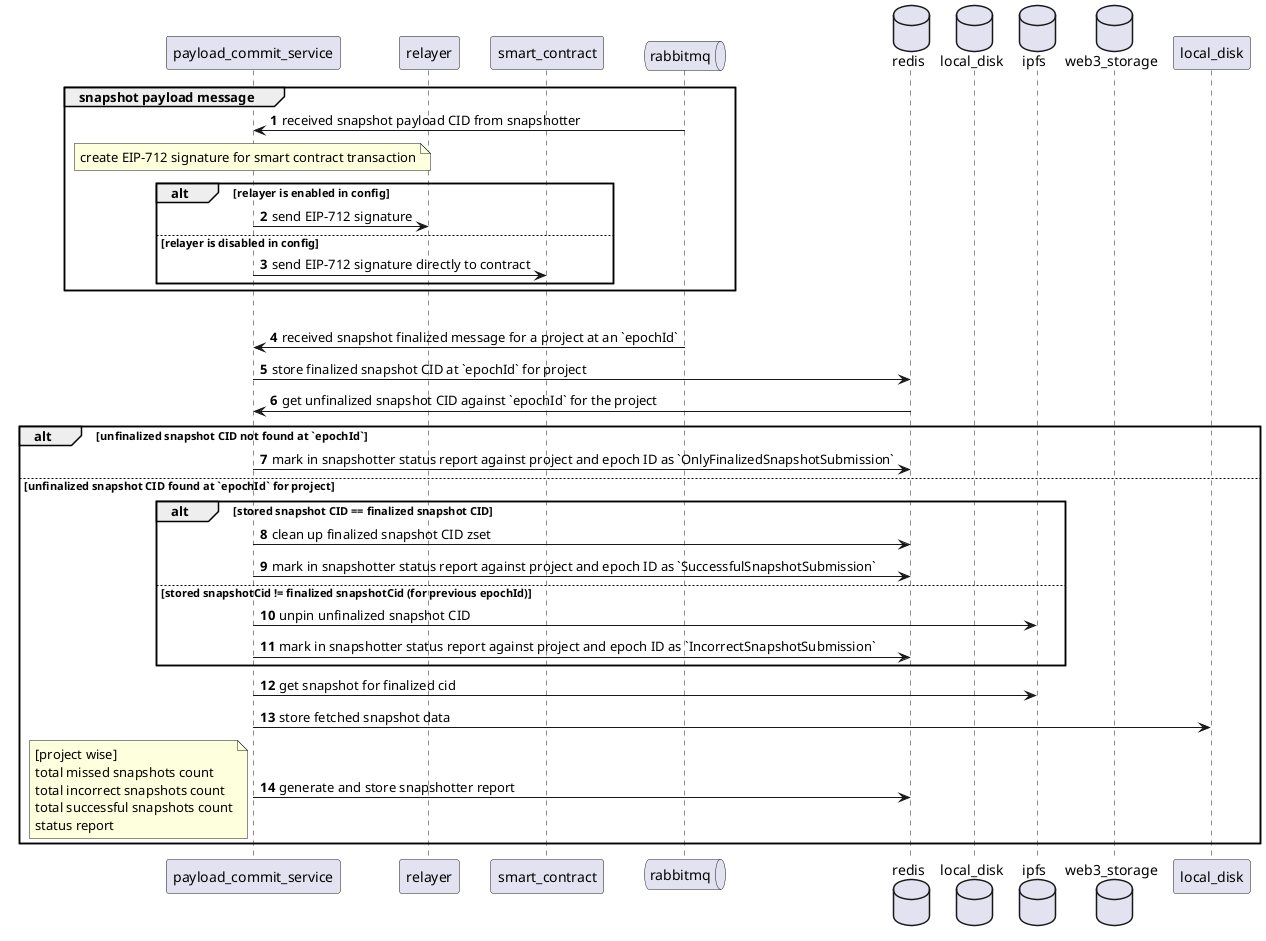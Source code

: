 @startuml "Payload commit service"
autonumber

participant "payload_commit_service" as pcs
participant relayer
participant smart_contract
queue rabbitmq
database redis
database local_disk as disk
database ipfs
database web3_storage

group snapshot payload message
    rabbitmq -> pcs: received snapshot payload CID from snapshotter

    note over pcs: create EIP-712 signature for smart contract transaction
    alt relayer is enabled in config
        pcs -> relayer: send EIP-712 signature
    else relayer is disabled in config
        pcs -> smart_contract: send EIP-712 signature directly to contract
    end
end

group snapshot finalized message
    rabbitmq -> pcs: received snapshot finalized message for a project at an `epochId` 
    pcs -> redis: store finalized snapshot CID at `epochId` for project
    redis -> pcs: get unfinalized snapshot CID against `epochId` for the project

    alt unfinalized snapshot CID not found at `epochId`
        pcs -> redis: mark in snapshotter status report against project and epoch ID as `OnlyFinalizedSnapshotSubmission`
    else unfinalized snapshot CID found at `epochId` for project
            alt stored snapshot CID == finalized snapshot CID
                pcs -> redis: clean up finalized snapshot CID zset
                pcs -> redis: mark in snapshotter status report against project and epoch ID as `SuccessfulSnapshotSubmission`
            else stored snapshotCid != finalized snapshotCid (for previous epochId)
                 pcs -> ipfs: unpin unfinalized snapshot CID
                 pcs -> redis: mark in snapshotter status report against project and epoch ID as `IncorrectSnapshotSubmission`
    end
    pcs -> ipfs: get snapshot for finalized cid
    pcs -> local_disk: store fetched snapshot data

    pcs -> redis: generate and store snapshotter report
    note left: [project wise]\ntotal missed snapshots count\ntotal incorrect snapshots count\ntotal successful snapshots count\nstatus report
end

@enduml
